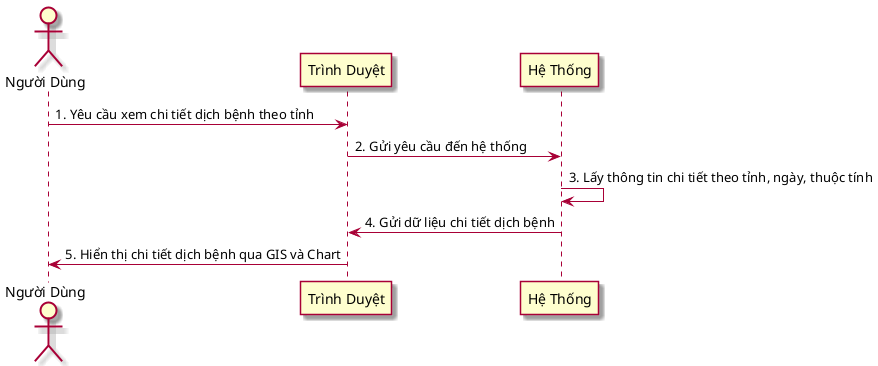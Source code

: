 @startuml

skin rose

actor "Người Dùng" as User
participant "Trình Duyệt" as Browser
participant "Hệ Thống" as Server

User -> Browser: 1. Yêu cầu xem chi tiết dịch bệnh theo tỉnh
Browser -> Server: 2. Gửi yêu cầu đến hệ thống
Server -> Server: 3. Lấy thông tin chi tiết theo tỉnh, ngày, thuộc tính
Server -> Browser: 4. Gửi dữ liệu chi tiết dịch bệnh
Browser -> User: 5. Hiển thị chi tiết dịch bệnh qua GIS và Chart
@enduml
